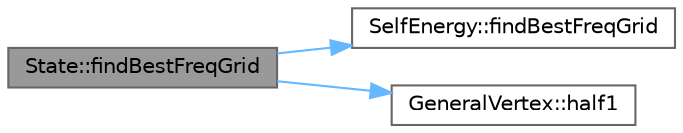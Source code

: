 digraph "State::findBestFreqGrid"
{
 // INTERACTIVE_SVG=YES
 // LATEX_PDF_SIZE
  bgcolor="transparent";
  edge [fontname=Helvetica,fontsize=10,labelfontname=Helvetica,labelfontsize=10];
  node [fontname=Helvetica,fontsize=10,shape=box,height=0.2,width=0.4];
  rankdir="LR";
  Node1 [id="Node000001",label="State::findBestFreqGrid",height=0.2,width=0.4,color="gray40", fillcolor="grey60", style="filled", fontcolor="black",tooltip=" "];
  Node1 -> Node2 [id="edge1_Node000001_Node000002",color="steelblue1",style="solid",tooltip=" "];
  Node2 [id="Node000002",label="SelfEnergy::findBestFreqGrid",height=0.2,width=0.4,color="grey40", fillcolor="white", style="filled",URL="$d5/df6/classSelfEnergy.html#a48b989837676cebb7043a4f14ae02203",tooltip="finds optimal grid parameters with minimizer()"];
  Node1 -> Node3 [id="edge2_Node000001_Node000003",color="steelblue1",style="solid",tooltip=" "];
  Node3 [id="Node000003",label="GeneralVertex::half1",height=0.2,width=0.4,color="grey40", fillcolor="white", style="filled",URL="$d2/d4a/classGeneralVertex.html#a914996279b86330de5331fb018eb3f60",tooltip=" "];
}
